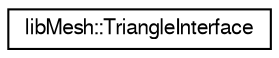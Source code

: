 digraph "Graphical Class Hierarchy"
{
  edge [fontname="FreeSans",fontsize="10",labelfontname="FreeSans",labelfontsize="10"];
  node [fontname="FreeSans",fontsize="10",shape=record];
  rankdir="LR";
  Node1 [label="libMesh::TriangleInterface",height=0.2,width=0.4,color="black", fillcolor="white", style="filled",URL="$classlibMesh_1_1TriangleInterface.html"];
}
